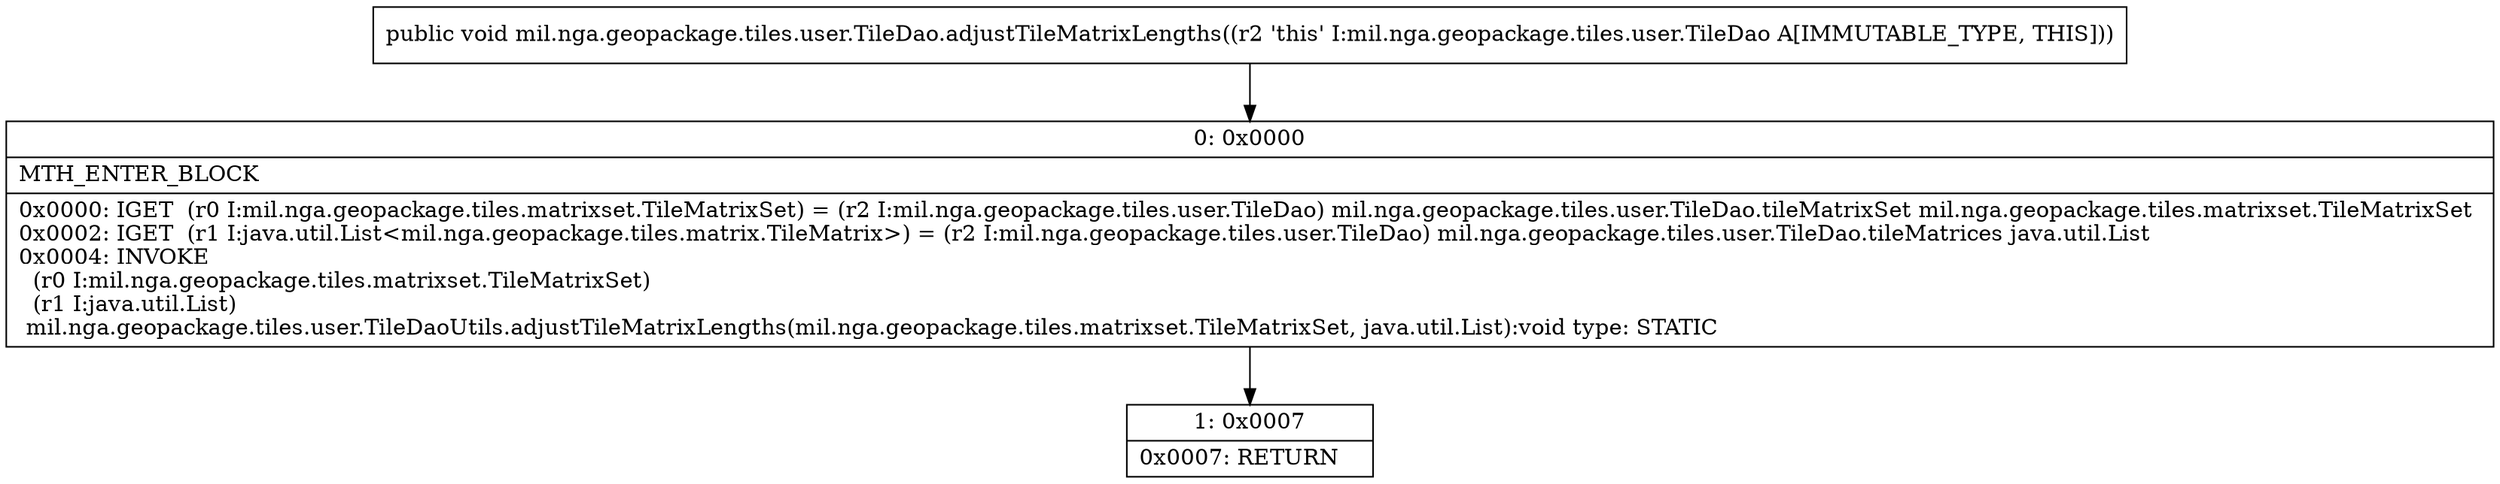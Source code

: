 digraph "CFG formil.nga.geopackage.tiles.user.TileDao.adjustTileMatrixLengths()V" {
Node_0 [shape=record,label="{0\:\ 0x0000|MTH_ENTER_BLOCK\l|0x0000: IGET  (r0 I:mil.nga.geopackage.tiles.matrixset.TileMatrixSet) = (r2 I:mil.nga.geopackage.tiles.user.TileDao) mil.nga.geopackage.tiles.user.TileDao.tileMatrixSet mil.nga.geopackage.tiles.matrixset.TileMatrixSet \l0x0002: IGET  (r1 I:java.util.List\<mil.nga.geopackage.tiles.matrix.TileMatrix\>) = (r2 I:mil.nga.geopackage.tiles.user.TileDao) mil.nga.geopackage.tiles.user.TileDao.tileMatrices java.util.List \l0x0004: INVOKE  \l  (r0 I:mil.nga.geopackage.tiles.matrixset.TileMatrixSet)\l  (r1 I:java.util.List)\l mil.nga.geopackage.tiles.user.TileDaoUtils.adjustTileMatrixLengths(mil.nga.geopackage.tiles.matrixset.TileMatrixSet, java.util.List):void type: STATIC \l}"];
Node_1 [shape=record,label="{1\:\ 0x0007|0x0007: RETURN   \l}"];
MethodNode[shape=record,label="{public void mil.nga.geopackage.tiles.user.TileDao.adjustTileMatrixLengths((r2 'this' I:mil.nga.geopackage.tiles.user.TileDao A[IMMUTABLE_TYPE, THIS])) }"];
MethodNode -> Node_0;
Node_0 -> Node_1;
}


